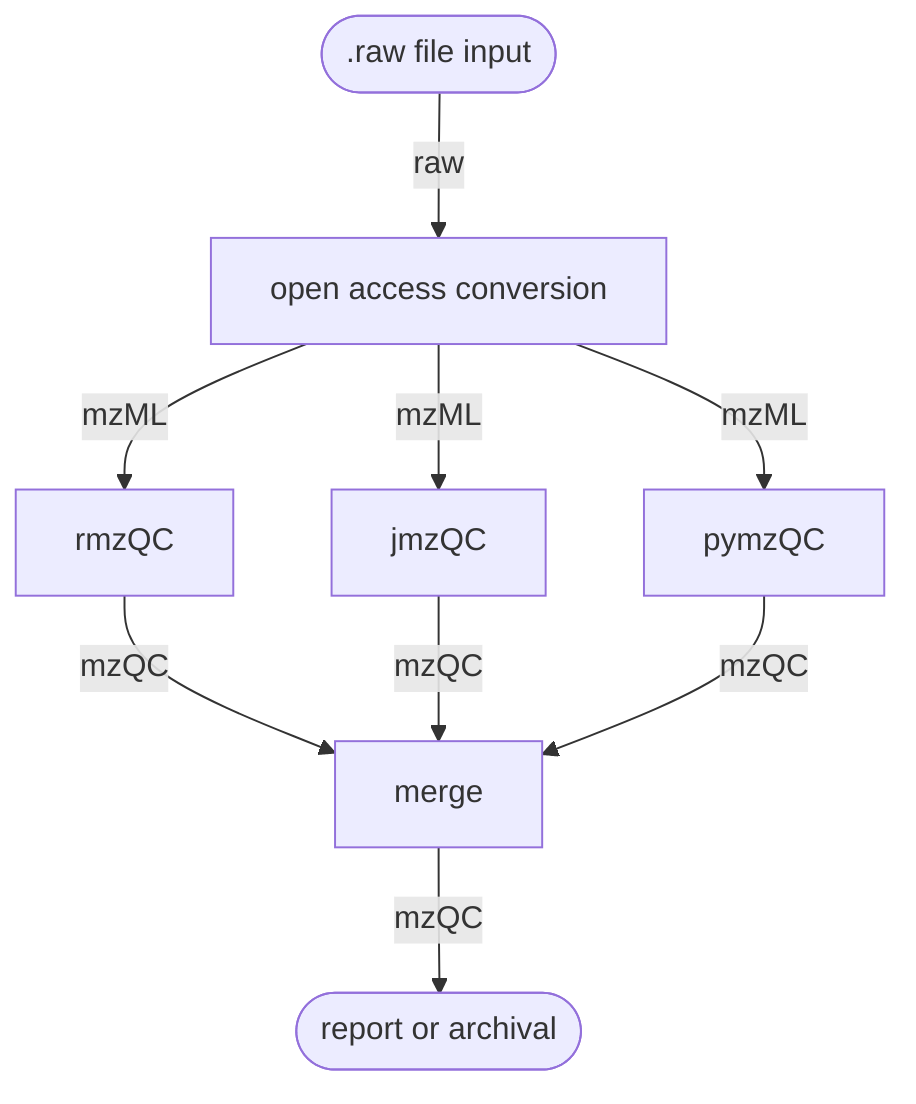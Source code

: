 flowchart TD
    p0([.raw file input])
    p1[open access conversion]
    p2[rmzQC]
    p3[jmzQC]
    p4[pymzQC]
    p5[merge]
	p6([report or archival])
	p0 -->|raw| p1
    p1 -->|mzML| p2
    p1 -->|mzML| p3
    p1 -->|mzML| p4
    p2 -->|mzQC| p5
    p3 -->|mzQC| p5
    p4 -->|mzQC| p5
    p5 -->|mzQC| p6